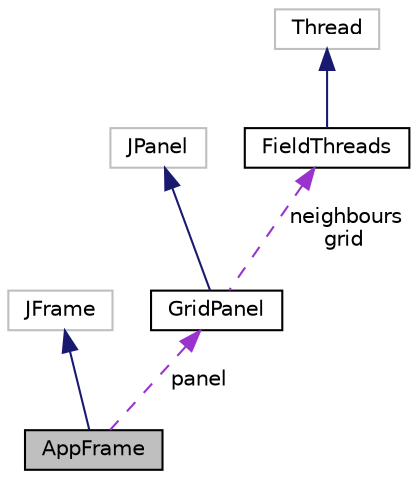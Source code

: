 digraph "AppFrame"
{
 // LATEX_PDF_SIZE
  edge [fontname="Helvetica",fontsize="10",labelfontname="Helvetica",labelfontsize="10"];
  node [fontname="Helvetica",fontsize="10",shape=record];
  Node1 [label="AppFrame",height=0.2,width=0.4,color="black", fillcolor="grey75", style="filled", fontcolor="black",tooltip=" "];
  Node2 -> Node1 [dir="back",color="midnightblue",fontsize="10",style="solid"];
  Node2 [label="JFrame",height=0.2,width=0.4,color="grey75", fillcolor="white", style="filled",tooltip=" "];
  Node3 -> Node1 [dir="back",color="darkorchid3",fontsize="10",style="dashed",label=" panel" ];
  Node3 [label="GridPanel",height=0.2,width=0.4,color="black", fillcolor="white", style="filled",URL="$classGridPanel.html",tooltip=" "];
  Node4 -> Node3 [dir="back",color="midnightblue",fontsize="10",style="solid"];
  Node4 [label="JPanel",height=0.2,width=0.4,color="grey75", fillcolor="white", style="filled",tooltip=" "];
  Node5 -> Node3 [dir="back",color="darkorchid3",fontsize="10",style="dashed",label=" neighbours\ngrid" ];
  Node5 [label="FieldThreads",height=0.2,width=0.4,color="black", fillcolor="white", style="filled",URL="$classFieldThreads.html",tooltip=" "];
  Node6 -> Node5 [dir="back",color="midnightblue",fontsize="10",style="solid"];
  Node6 [label="Thread",height=0.2,width=0.4,color="grey75", fillcolor="white", style="filled",tooltip=" "];
}
